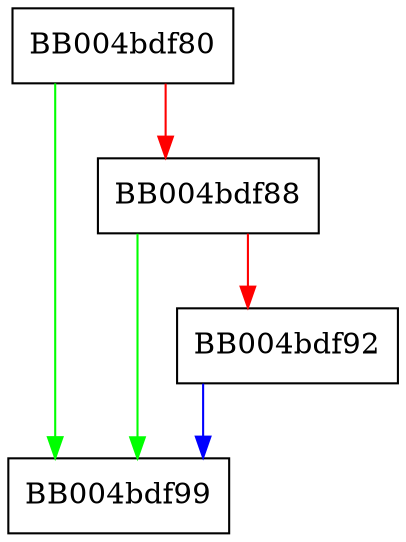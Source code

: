 digraph ossl_quic_sstream_get_final_size {
  node [shape="box"];
  graph [splines=ortho];
  BB004bdf80 -> BB004bdf99 [color="green"];
  BB004bdf80 -> BB004bdf88 [color="red"];
  BB004bdf88 -> BB004bdf99 [color="green"];
  BB004bdf88 -> BB004bdf92 [color="red"];
  BB004bdf92 -> BB004bdf99 [color="blue"];
}